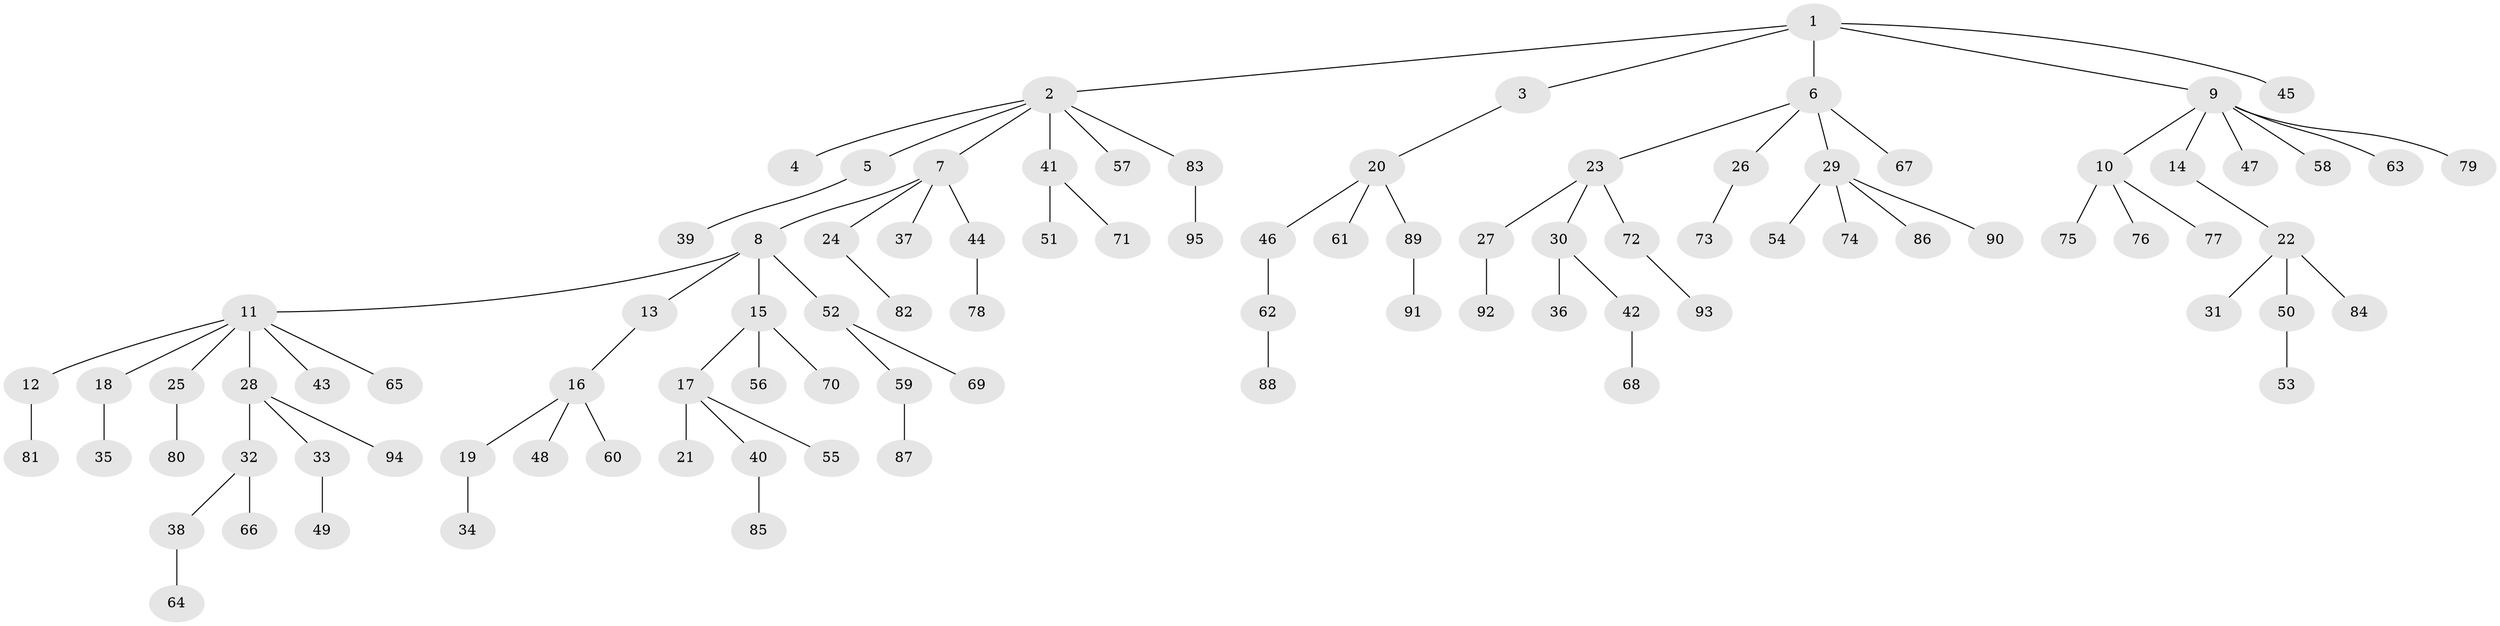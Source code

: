// Generated by graph-tools (version 1.1) at 2025/36/03/09/25 02:36:36]
// undirected, 95 vertices, 94 edges
graph export_dot {
graph [start="1"]
  node [color=gray90,style=filled];
  1;
  2;
  3;
  4;
  5;
  6;
  7;
  8;
  9;
  10;
  11;
  12;
  13;
  14;
  15;
  16;
  17;
  18;
  19;
  20;
  21;
  22;
  23;
  24;
  25;
  26;
  27;
  28;
  29;
  30;
  31;
  32;
  33;
  34;
  35;
  36;
  37;
  38;
  39;
  40;
  41;
  42;
  43;
  44;
  45;
  46;
  47;
  48;
  49;
  50;
  51;
  52;
  53;
  54;
  55;
  56;
  57;
  58;
  59;
  60;
  61;
  62;
  63;
  64;
  65;
  66;
  67;
  68;
  69;
  70;
  71;
  72;
  73;
  74;
  75;
  76;
  77;
  78;
  79;
  80;
  81;
  82;
  83;
  84;
  85;
  86;
  87;
  88;
  89;
  90;
  91;
  92;
  93;
  94;
  95;
  1 -- 2;
  1 -- 3;
  1 -- 6;
  1 -- 9;
  1 -- 45;
  2 -- 4;
  2 -- 5;
  2 -- 7;
  2 -- 41;
  2 -- 57;
  2 -- 83;
  3 -- 20;
  5 -- 39;
  6 -- 23;
  6 -- 26;
  6 -- 29;
  6 -- 67;
  7 -- 8;
  7 -- 24;
  7 -- 37;
  7 -- 44;
  8 -- 11;
  8 -- 13;
  8 -- 15;
  8 -- 52;
  9 -- 10;
  9 -- 14;
  9 -- 47;
  9 -- 58;
  9 -- 63;
  9 -- 79;
  10 -- 75;
  10 -- 76;
  10 -- 77;
  11 -- 12;
  11 -- 18;
  11 -- 25;
  11 -- 28;
  11 -- 43;
  11 -- 65;
  12 -- 81;
  13 -- 16;
  14 -- 22;
  15 -- 17;
  15 -- 56;
  15 -- 70;
  16 -- 19;
  16 -- 48;
  16 -- 60;
  17 -- 21;
  17 -- 40;
  17 -- 55;
  18 -- 35;
  19 -- 34;
  20 -- 46;
  20 -- 61;
  20 -- 89;
  22 -- 31;
  22 -- 50;
  22 -- 84;
  23 -- 27;
  23 -- 30;
  23 -- 72;
  24 -- 82;
  25 -- 80;
  26 -- 73;
  27 -- 92;
  28 -- 32;
  28 -- 33;
  28 -- 94;
  29 -- 54;
  29 -- 74;
  29 -- 86;
  29 -- 90;
  30 -- 36;
  30 -- 42;
  32 -- 38;
  32 -- 66;
  33 -- 49;
  38 -- 64;
  40 -- 85;
  41 -- 51;
  41 -- 71;
  42 -- 68;
  44 -- 78;
  46 -- 62;
  50 -- 53;
  52 -- 59;
  52 -- 69;
  59 -- 87;
  62 -- 88;
  72 -- 93;
  83 -- 95;
  89 -- 91;
}
